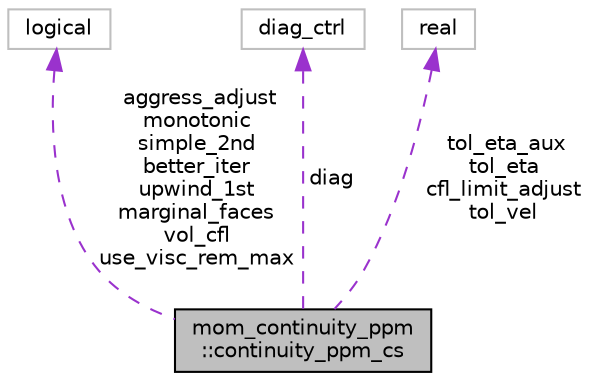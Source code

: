 digraph "mom_continuity_ppm::continuity_ppm_cs"
{
 // INTERACTIVE_SVG=YES
 // LATEX_PDF_SIZE
  edge [fontname="Helvetica",fontsize="10",labelfontname="Helvetica",labelfontsize="10"];
  node [fontname="Helvetica",fontsize="10",shape=record];
  Node1 [label="mom_continuity_ppm\l::continuity_ppm_cs",height=0.2,width=0.4,color="black", fillcolor="grey75", style="filled", fontcolor="black",tooltip="Control structure for mom_continuity_ppm."];
  Node2 -> Node1 [dir="back",color="darkorchid3",fontsize="10",style="dashed",label=" aggress_adjust\nmonotonic\nsimple_2nd\nbetter_iter\nupwind_1st\nmarginal_faces\nvol_cfl\nuse_visc_rem_max" ,fontname="Helvetica"];
  Node2 [label="logical",height=0.2,width=0.4,color="grey75", fillcolor="white", style="filled",tooltip=" "];
  Node3 -> Node1 [dir="back",color="darkorchid3",fontsize="10",style="dashed",label=" diag" ,fontname="Helvetica"];
  Node3 [label="diag_ctrl",height=0.2,width=0.4,color="grey75", fillcolor="white", style="filled",tooltip=" "];
  Node4 -> Node1 [dir="back",color="darkorchid3",fontsize="10",style="dashed",label=" tol_eta_aux\ntol_eta\ncfl_limit_adjust\ntol_vel" ,fontname="Helvetica"];
  Node4 [label="real",height=0.2,width=0.4,color="grey75", fillcolor="white", style="filled",tooltip=" "];
}
